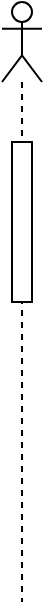 <mxfile version="16.2.7" type="github">
  <diagram id="kgpKYQtTHZ0yAKxKKP6v" name="Page-1">
    <mxGraphModel dx="1422" dy="772" grid="1" gridSize="10" guides="1" tooltips="1" connect="1" arrows="1" fold="1" page="1" pageScale="1" pageWidth="850" pageHeight="1100" math="0" shadow="0">
      <root>
        <mxCell id="0" />
        <mxCell id="1" parent="0" />
        <mxCell id="sFAjo5R9hbHlnZ1Va_TF-2" value="" style="shape=umlLifeline;participant=umlActor;perimeter=lifelinePerimeter;whiteSpace=wrap;html=1;container=1;collapsible=0;recursiveResize=0;verticalAlign=top;spacingTop=36;outlineConnect=0;fontSize=16;" vertex="1" parent="1">
          <mxGeometry x="110" y="40" width="20" height="300" as="geometry" />
        </mxCell>
        <mxCell id="sFAjo5R9hbHlnZ1Va_TF-3" value="" style="html=1;points=[];perimeter=orthogonalPerimeter;fontSize=16;" vertex="1" parent="sFAjo5R9hbHlnZ1Va_TF-2">
          <mxGeometry x="5" y="70" width="10" height="80" as="geometry" />
        </mxCell>
      </root>
    </mxGraphModel>
  </diagram>
</mxfile>
